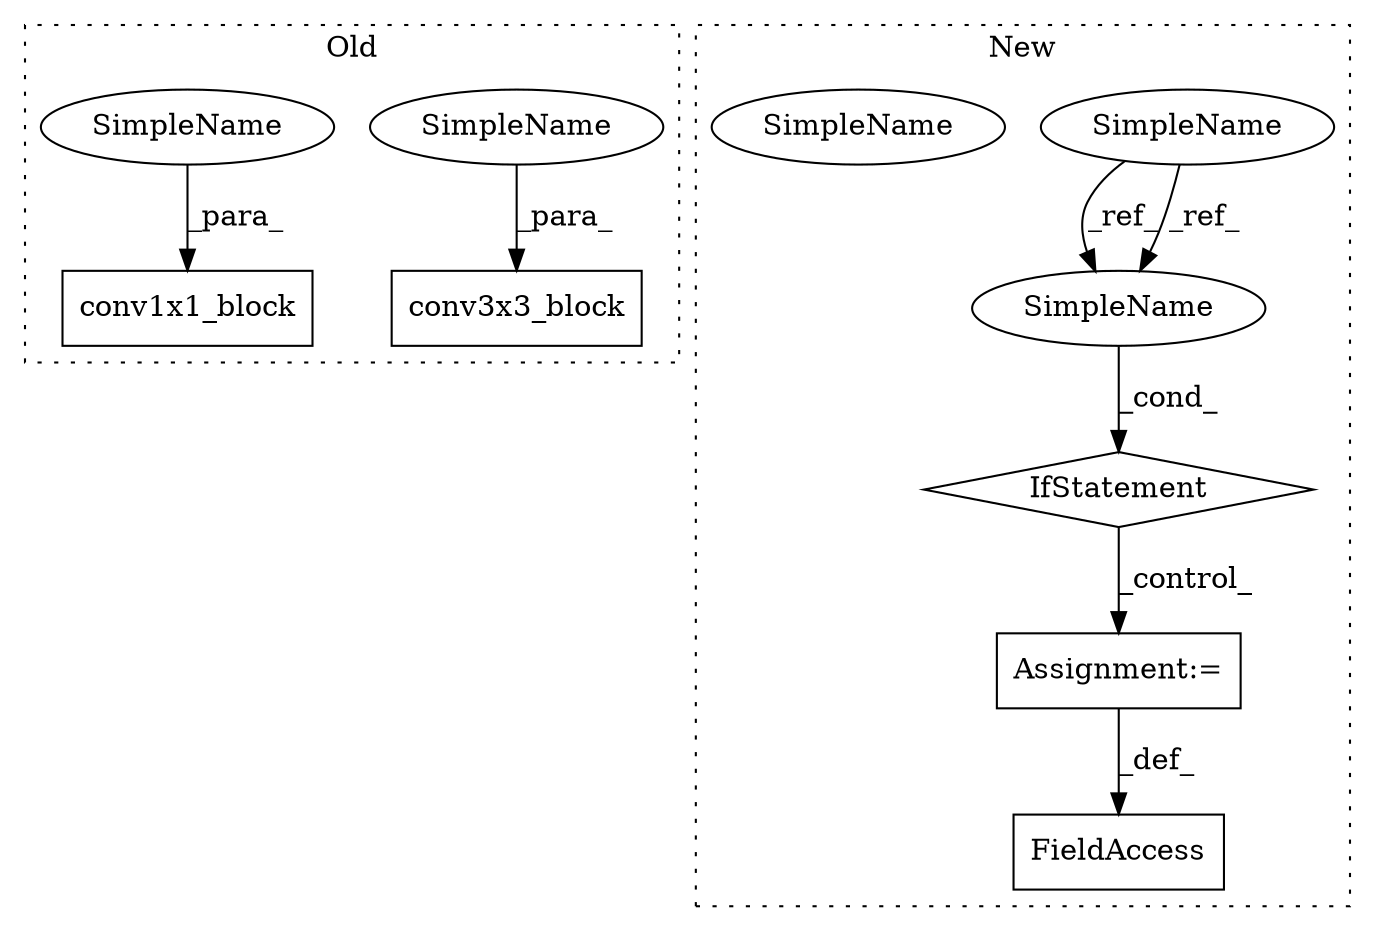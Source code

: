 digraph G {
subgraph cluster0 {
1 [label="conv3x3_block" a="32" s="797,869" l="14,1" shape="box"];
6 [label="conv1x1_block" a="32" s="714,777" l="14,1" shape="box"];
9 [label="SimpleName" a="42" s="811" l="12" shape="ellipse"];
10 [label="SimpleName" a="42" s="740" l="12" shape="ellipse"];
label = "Old";
style="dotted";
}
subgraph cluster1 {
2 [label="IfStatement" a="25" s="1794,1806" l="4,2" shape="diamond"];
3 [label="Assignment:=" a="7" s="1892" l="1" shape="box"];
4 [label="FieldAccess" a="22" s="1883" l="9" shape="box"];
5 [label="SimpleName" a="42" s="1718" l="8" shape="ellipse"];
7 [label="SimpleName" a="42" s="1798" l="8" shape="ellipse"];
8 [label="SimpleName" a="42" s="1798" l="8" shape="ellipse"];
label = "New";
style="dotted";
}
2 -> 3 [label="_control_"];
3 -> 4 [label="_def_"];
5 -> 8 [label="_ref_"];
5 -> 8 [label="_ref_"];
8 -> 2 [label="_cond_"];
9 -> 1 [label="_para_"];
10 -> 6 [label="_para_"];
}